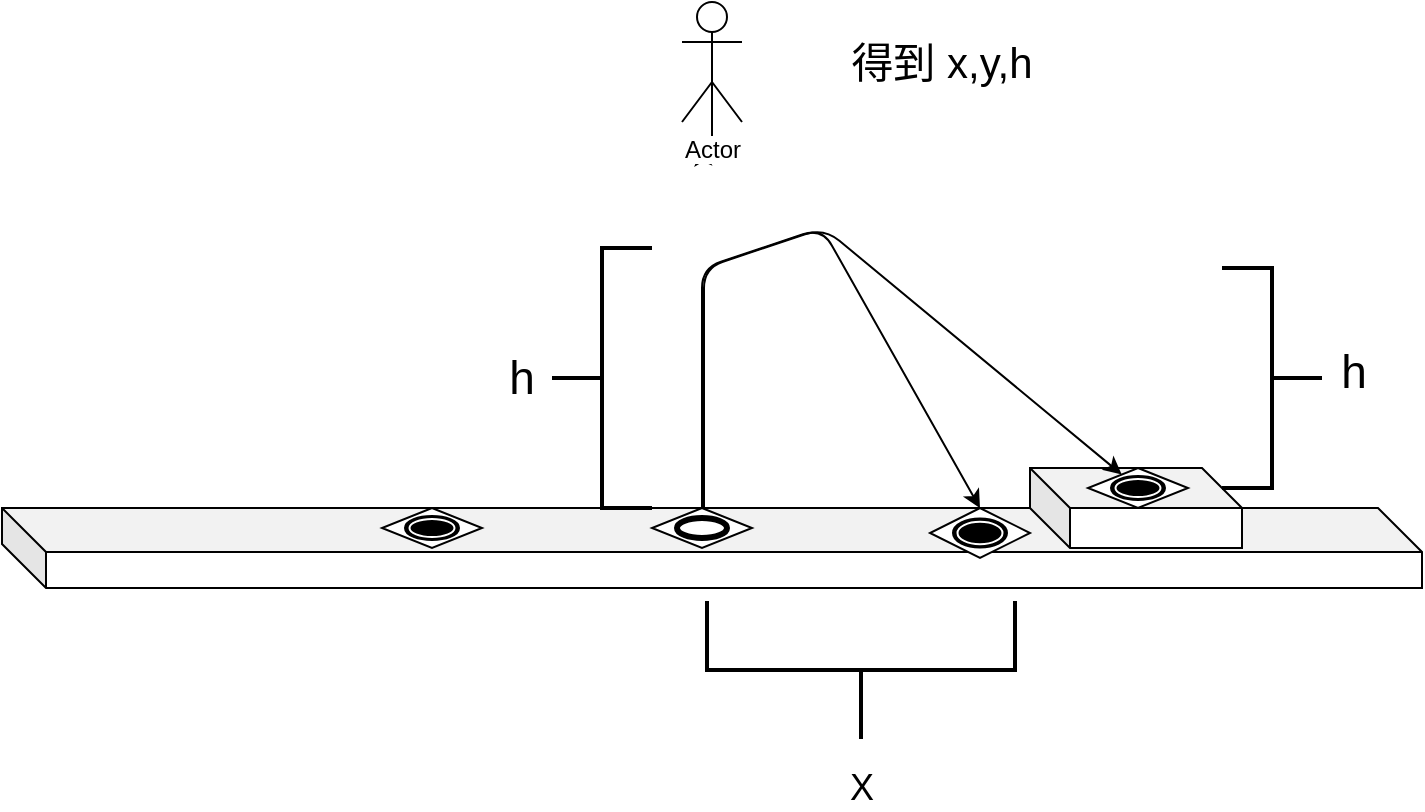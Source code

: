 <mxfile version="10.9.8" type="github"><diagram id="0R-2n78Ac0BQbnfm8X4l" name="Page-1"><mxGraphModel dx="2249" dy="764" grid="1" gridSize="10" guides="1" tooltips="1" connect="1" arrows="1" fold="1" page="1" pageScale="1" pageWidth="827" pageHeight="1169" math="0" shadow="0"><root><mxCell id="0"/><mxCell id="1" parent="0"/><mxCell id="bDmeBdaIWPsgErpiY-08-3" value="" style="shape=cube;whiteSpace=wrap;html=1;boundedLbl=1;backgroundOutline=1;darkOpacity=0.05;darkOpacity2=0.1;size=22;" vertex="1" parent="1"><mxGeometry x="-10" y="490" width="710" height="40" as="geometry"/></mxCell><mxCell id="bDmeBdaIWPsgErpiY-08-7" style="edgeStyle=orthogonalEdgeStyle;rounded=0;orthogonalLoop=1;jettySize=auto;html=1;exitX=0.5;exitY=0.5;exitDx=0;exitDy=0;exitPerimeter=0;" edge="1" parent="1" source="bDmeBdaIWPsgErpiY-08-5"><mxGeometry relative="1" as="geometry"><mxPoint x="340" y="310" as="targetPoint"/></mxGeometry></mxCell><mxCell id="bDmeBdaIWPsgErpiY-08-5" value="Actor" style="shape=umlActor;verticalLabelPosition=bottom;labelBackgroundColor=#ffffff;verticalAlign=top;html=1;" vertex="1" parent="1"><mxGeometry x="330" y="237" width="30" height="60" as="geometry"/></mxCell><mxCell id="bDmeBdaIWPsgErpiY-08-8" value="" style="shape=mxgraph.bpmn.shape;html=1;verticalLabelPosition=bottom;labelBackgroundColor=#ffffff;verticalAlign=top;align=center;perimeter=rhombusPerimeter;background=gateway;outlineConnect=0;outline=end;symbol=terminate;" vertex="1" parent="1"><mxGeometry x="180" y="490" width="50" height="20" as="geometry"/></mxCell><mxCell id="bDmeBdaIWPsgErpiY-08-9" value="" style="shape=mxgraph.bpmn.shape;html=1;verticalLabelPosition=bottom;labelBackgroundColor=#ffffff;verticalAlign=top;align=center;perimeter=rhombusPerimeter;background=gateway;outlineConnect=0;outline=end;symbol=terminate;" vertex="1" parent="1"><mxGeometry x="454" y="490" width="50" height="25" as="geometry"/></mxCell><mxCell id="bDmeBdaIWPsgErpiY-08-10" value="" style="shape=mxgraph.bpmn.shape;html=1;verticalLabelPosition=bottom;labelBackgroundColor=#ffffff;verticalAlign=top;align=center;perimeter=rhombusPerimeter;background=gateway;outlineConnect=0;outline=end;symbol=general;" vertex="1" parent="1"><mxGeometry x="315" y="490" width="50" height="20" as="geometry"/></mxCell><mxCell id="bDmeBdaIWPsgErpiY-08-13" value="" style="endArrow=classic;html=1;exitX=0.5;exitY=0;exitDx=0;exitDy=0;entryX=0.5;entryY=0;entryDx=0;entryDy=0;" edge="1" parent="1" source="bDmeBdaIWPsgErpiY-08-10" target="bDmeBdaIWPsgErpiY-08-9"><mxGeometry width="50" height="50" relative="1" as="geometry"><mxPoint x="295" y="470" as="sourcePoint"/><mxPoint x="450" y="390" as="targetPoint"/><Array as="points"><mxPoint x="340" y="370"/><mxPoint x="400" y="350"/></Array></mxGeometry></mxCell><mxCell id="bDmeBdaIWPsgErpiY-08-18" value="&lt;font style=&quot;font-size: 21px&quot;&gt;得到 x,y,h&lt;/font&gt;" style="text;html=1;strokeColor=none;fillColor=none;align=center;verticalAlign=middle;whiteSpace=wrap;rounded=0;" vertex="1" parent="1"><mxGeometry x="370" y="257" width="180" height="20" as="geometry"/></mxCell><mxCell id="bDmeBdaIWPsgErpiY-08-19" value="" style="strokeWidth=2;html=1;shape=mxgraph.flowchart.annotation_2;align=left;pointerEvents=1;rotation=-90;" vertex="1" parent="1"><mxGeometry x="385" y="494" width="69" height="154" as="geometry"/></mxCell><mxCell id="bDmeBdaIWPsgErpiY-08-20" value="" style="strokeWidth=2;html=1;shape=mxgraph.flowchart.annotation_2;align=left;pointerEvents=1" vertex="1" parent="1"><mxGeometry x="265" y="360" width="50" height="130" as="geometry"/></mxCell><mxCell id="bDmeBdaIWPsgErpiY-08-23" value="&lt;font style=&quot;font-size: 18px&quot;&gt;X&lt;/font&gt;" style="text;html=1;strokeColor=none;fillColor=none;align=center;verticalAlign=middle;whiteSpace=wrap;rounded=0;" vertex="1" parent="1"><mxGeometry x="399.5" y="620" width="40" height="20" as="geometry"/></mxCell><mxCell id="bDmeBdaIWPsgErpiY-08-24" value="&lt;font style=&quot;font-size: 23px&quot;&gt;h&lt;/font&gt;" style="text;html=1;strokeColor=none;fillColor=none;align=center;verticalAlign=middle;whiteSpace=wrap;rounded=0;" vertex="1" parent="1"><mxGeometry x="230" y="415" width="40" height="20" as="geometry"/></mxCell><mxCell id="bDmeBdaIWPsgErpiY-08-25" value="" style="shape=cube;whiteSpace=wrap;html=1;boundedLbl=1;backgroundOutline=1;darkOpacity=0.05;darkOpacity2=0.1;" vertex="1" parent="1"><mxGeometry x="504" y="470" width="106" height="40" as="geometry"/></mxCell><mxCell id="bDmeBdaIWPsgErpiY-08-26" value="" style="shape=mxgraph.bpmn.shape;html=1;verticalLabelPosition=bottom;labelBackgroundColor=#ffffff;verticalAlign=top;align=center;perimeter=rhombusPerimeter;background=gateway;outlineConnect=0;outline=end;symbol=terminate;" vertex="1" parent="1"><mxGeometry x="533" y="470" width="50" height="20" as="geometry"/></mxCell><mxCell id="bDmeBdaIWPsgErpiY-08-28" value="" style="endArrow=classic;html=1;exitX=0.5;exitY=0;exitDx=0;exitDy=0;" edge="1" parent="1" target="bDmeBdaIWPsgErpiY-08-26"><mxGeometry width="50" height="50" relative="1" as="geometry"><mxPoint x="341" y="490" as="sourcePoint"/><mxPoint x="480" y="490" as="targetPoint"/><Array as="points"><mxPoint x="341" y="370"/><mxPoint x="401" y="350"/></Array></mxGeometry></mxCell><mxCell id="bDmeBdaIWPsgErpiY-08-29" value="" style="strokeWidth=2;html=1;shape=mxgraph.flowchart.annotation_2;align=left;pointerEvents=1;rotation=-180;" vertex="1" parent="1"><mxGeometry x="600" y="370" width="50" height="110" as="geometry"/></mxCell><mxCell id="bDmeBdaIWPsgErpiY-08-30" value="&lt;font style=&quot;font-size: 23px&quot;&gt;h&lt;/font&gt;" style="text;html=1;strokeColor=none;fillColor=none;align=center;verticalAlign=middle;whiteSpace=wrap;rounded=0;" vertex="1" parent="1"><mxGeometry x="646" y="412" width="40" height="20" as="geometry"/></mxCell></root></mxGraphModel></diagram></mxfile>